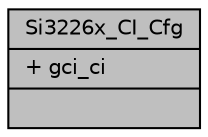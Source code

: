 digraph "Si3226x_CI_Cfg"
{
  edge [fontname="Helvetica",fontsize="10",labelfontname="Helvetica",labelfontsize="10"];
  node [fontname="Helvetica",fontsize="10",shape=record];
  Node1 [label="{Si3226x_CI_Cfg\n|+ gci_ci\l|}",height=0.2,width=0.4,color="black", fillcolor="grey75", style="filled", fontcolor="black"];
}
